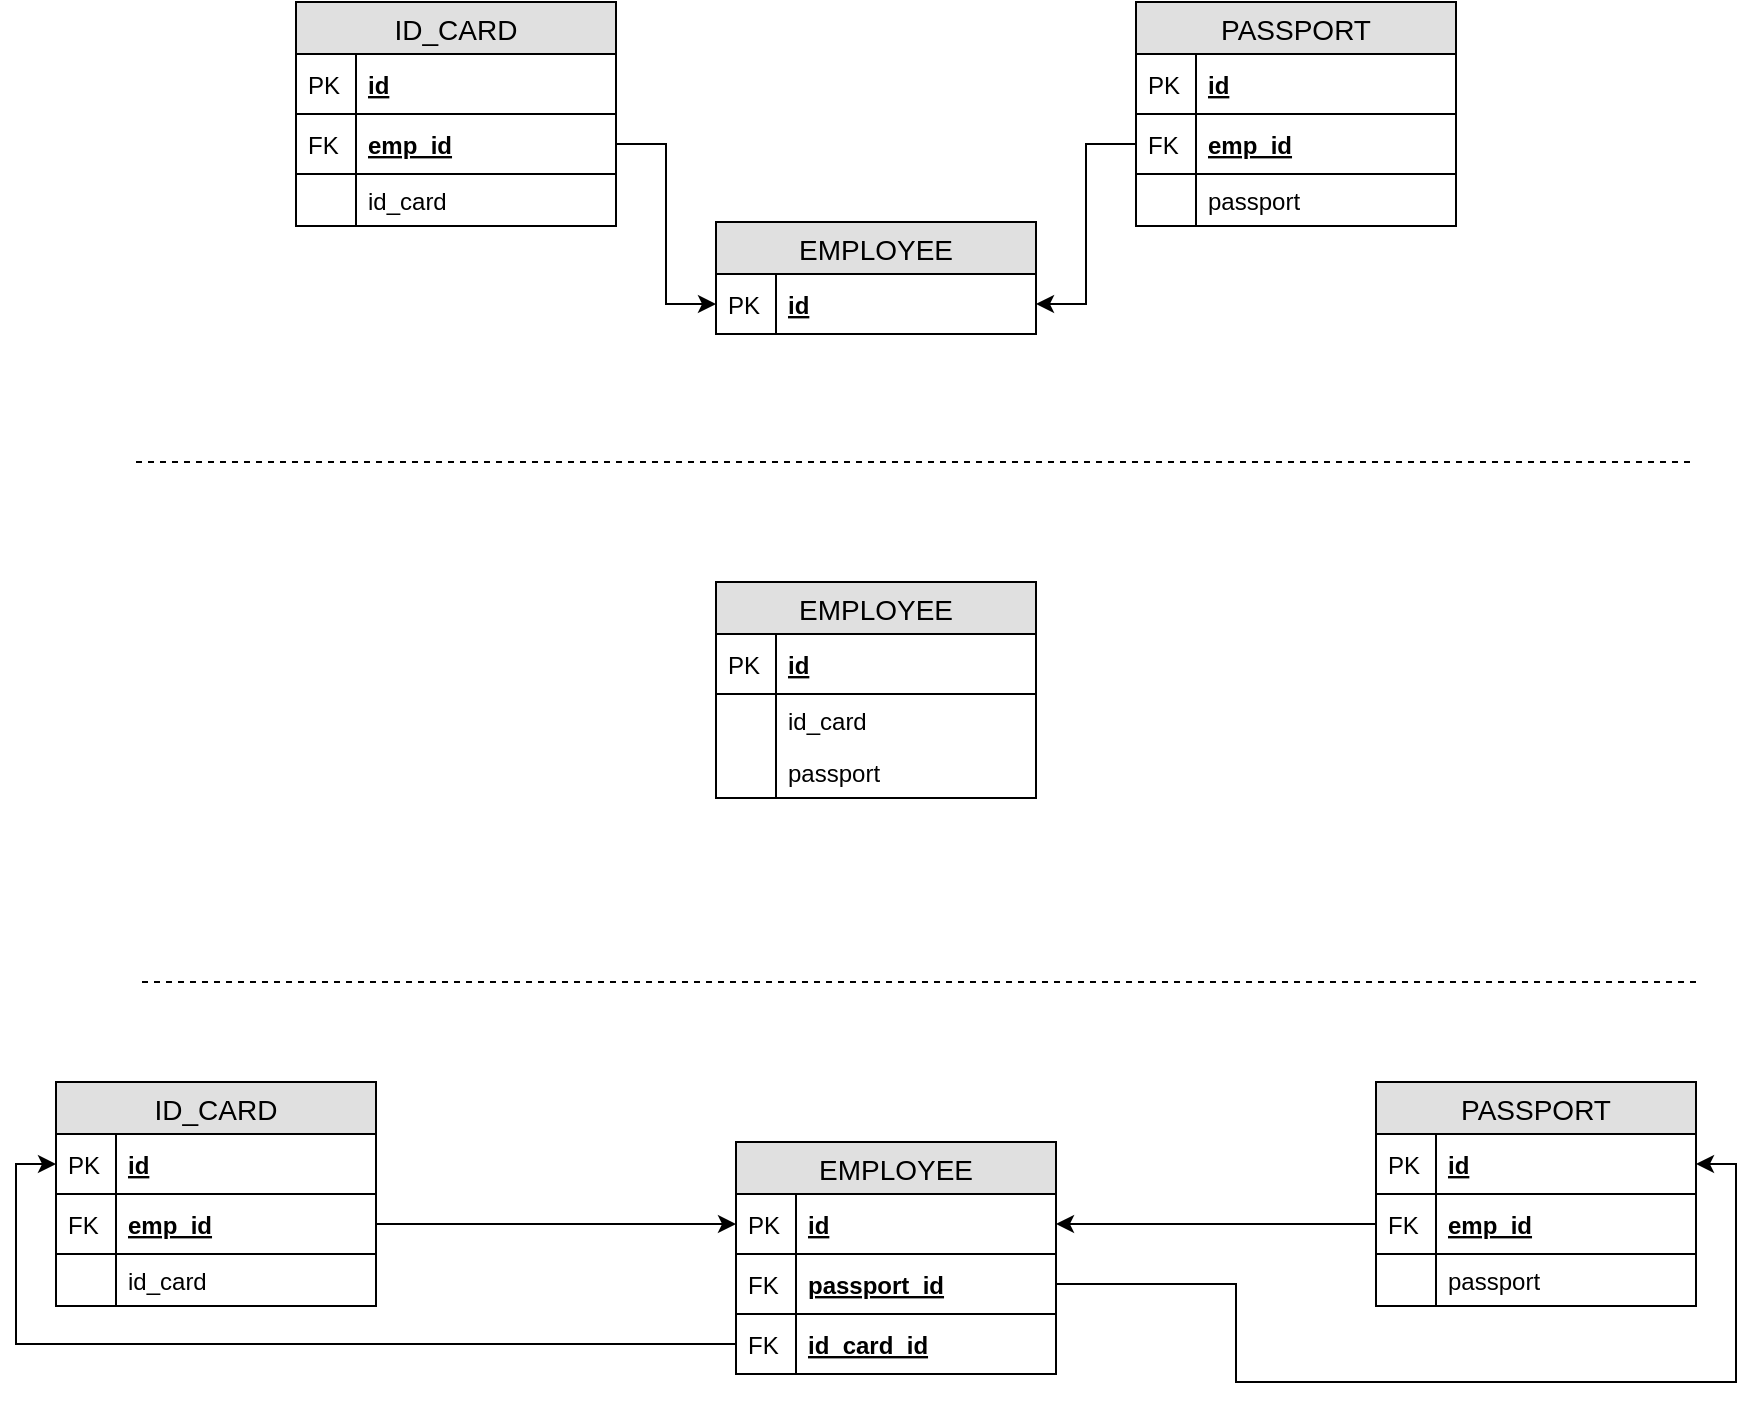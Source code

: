<mxfile version="12.7.9" type="google"><diagram id="K-MpJHEdSSAiBWQrpbCw" name="Page-1"><mxGraphModel dx="2235" dy="735" grid="1" gridSize="10" guides="1" tooltips="1" connect="1" arrows="1" fold="1" page="1" pageScale="1" pageWidth="850" pageHeight="1100" math="0" shadow="0"><root><mxCell id="0"/><mxCell id="1" parent="0"/><mxCell id="lYUmc8jHqtzmYGWY960f-1" value="EMPLOYEE" style="swimlane;fontStyle=0;childLayout=stackLayout;horizontal=1;startSize=26;fillColor=#e0e0e0;horizontalStack=0;resizeParent=1;resizeParentMax=0;resizeLast=0;collapsible=1;marginBottom=0;swimlaneFillColor=#ffffff;align=center;fontSize=14;" vertex="1" parent="1"><mxGeometry x="260" y="220" width="160" height="56" as="geometry"/></mxCell><mxCell id="lYUmc8jHqtzmYGWY960f-2" value="id" style="shape=partialRectangle;top=0;left=0;right=0;bottom=1;align=left;verticalAlign=middle;fillColor=none;spacingLeft=34;spacingRight=4;overflow=hidden;rotatable=0;points=[[0,0.5],[1,0.5]];portConstraint=eastwest;dropTarget=0;fontStyle=5;fontSize=12;" vertex="1" parent="lYUmc8jHqtzmYGWY960f-1"><mxGeometry y="26" width="160" height="30" as="geometry"/></mxCell><mxCell id="lYUmc8jHqtzmYGWY960f-3" value="PK" style="shape=partialRectangle;top=0;left=0;bottom=0;fillColor=none;align=left;verticalAlign=middle;spacingLeft=4;spacingRight=4;overflow=hidden;rotatable=0;points=[];portConstraint=eastwest;part=1;fontSize=12;" vertex="1" connectable="0" parent="lYUmc8jHqtzmYGWY960f-2"><mxGeometry width="30" height="30" as="geometry"/></mxCell><mxCell id="lYUmc8jHqtzmYGWY960f-8" value="ID_CARD" style="swimlane;fontStyle=0;childLayout=stackLayout;horizontal=1;startSize=26;fillColor=#e0e0e0;horizontalStack=0;resizeParent=1;resizeParentMax=0;resizeLast=0;collapsible=1;marginBottom=0;swimlaneFillColor=#ffffff;align=center;fontSize=14;" vertex="1" parent="1"><mxGeometry x="50" y="110" width="160" height="112" as="geometry"/></mxCell><mxCell id="lYUmc8jHqtzmYGWY960f-9" value="id" style="shape=partialRectangle;top=0;left=0;right=0;bottom=1;align=left;verticalAlign=middle;fillColor=none;spacingLeft=34;spacingRight=4;overflow=hidden;rotatable=0;points=[[0,0.5],[1,0.5]];portConstraint=eastwest;dropTarget=0;fontStyle=5;fontSize=12;" vertex="1" parent="lYUmc8jHqtzmYGWY960f-8"><mxGeometry y="26" width="160" height="30" as="geometry"/></mxCell><mxCell id="lYUmc8jHqtzmYGWY960f-10" value="PK" style="shape=partialRectangle;top=0;left=0;bottom=0;fillColor=none;align=left;verticalAlign=middle;spacingLeft=4;spacingRight=4;overflow=hidden;rotatable=0;points=[];portConstraint=eastwest;part=1;fontSize=12;" vertex="1" connectable="0" parent="lYUmc8jHqtzmYGWY960f-9"><mxGeometry width="30" height="30" as="geometry"/></mxCell><mxCell id="lYUmc8jHqtzmYGWY960f-14" value="emp_id" style="shape=partialRectangle;top=0;left=0;right=0;bottom=1;align=left;verticalAlign=middle;fillColor=none;spacingLeft=34;spacingRight=4;overflow=hidden;rotatable=0;points=[[0,0.5],[1,0.5]];portConstraint=eastwest;dropTarget=0;fontStyle=5;fontSize=12;" vertex="1" parent="lYUmc8jHqtzmYGWY960f-8"><mxGeometry y="56" width="160" height="30" as="geometry"/></mxCell><mxCell id="lYUmc8jHqtzmYGWY960f-15" value="FK" style="shape=partialRectangle;top=0;left=0;bottom=0;fillColor=none;align=left;verticalAlign=middle;spacingLeft=4;spacingRight=4;overflow=hidden;rotatable=0;points=[];portConstraint=eastwest;part=1;fontSize=12;" vertex="1" connectable="0" parent="lYUmc8jHqtzmYGWY960f-14"><mxGeometry width="30" height="30" as="geometry"/></mxCell><mxCell id="lYUmc8jHqtzmYGWY960f-26" value="id_card" style="shape=partialRectangle;top=0;left=0;right=0;bottom=0;align=left;verticalAlign=top;fillColor=none;spacingLeft=34;spacingRight=4;overflow=hidden;rotatable=0;points=[[0,0.5],[1,0.5]];portConstraint=eastwest;dropTarget=0;fontSize=12;" vertex="1" parent="lYUmc8jHqtzmYGWY960f-8"><mxGeometry y="86" width="160" height="26" as="geometry"/></mxCell><mxCell id="lYUmc8jHqtzmYGWY960f-27" value="" style="shape=partialRectangle;top=0;left=0;bottom=0;fillColor=none;align=left;verticalAlign=top;spacingLeft=4;spacingRight=4;overflow=hidden;rotatable=0;points=[];portConstraint=eastwest;part=1;fontSize=12;" vertex="1" connectable="0" parent="lYUmc8jHqtzmYGWY960f-26"><mxGeometry width="30" height="26" as="geometry"/></mxCell><mxCell id="lYUmc8jHqtzmYGWY960f-11" value="PASSPORT" style="swimlane;fontStyle=0;childLayout=stackLayout;horizontal=1;startSize=26;fillColor=#e0e0e0;horizontalStack=0;resizeParent=1;resizeParentMax=0;resizeLast=0;collapsible=1;marginBottom=0;swimlaneFillColor=#ffffff;align=center;fontSize=14;" vertex="1" parent="1"><mxGeometry x="470" y="110" width="160" height="112" as="geometry"/></mxCell><mxCell id="lYUmc8jHqtzmYGWY960f-12" value="id" style="shape=partialRectangle;top=0;left=0;right=0;bottom=1;align=left;verticalAlign=middle;fillColor=none;spacingLeft=34;spacingRight=4;overflow=hidden;rotatable=0;points=[[0,0.5],[1,0.5]];portConstraint=eastwest;dropTarget=0;fontStyle=5;fontSize=12;" vertex="1" parent="lYUmc8jHqtzmYGWY960f-11"><mxGeometry y="26" width="160" height="30" as="geometry"/></mxCell><mxCell id="lYUmc8jHqtzmYGWY960f-13" value="PK" style="shape=partialRectangle;top=0;left=0;bottom=0;fillColor=none;align=left;verticalAlign=middle;spacingLeft=4;spacingRight=4;overflow=hidden;rotatable=0;points=[];portConstraint=eastwest;part=1;fontSize=12;" vertex="1" connectable="0" parent="lYUmc8jHqtzmYGWY960f-12"><mxGeometry width="30" height="30" as="geometry"/></mxCell><mxCell id="lYUmc8jHqtzmYGWY960f-16" value="emp_id" style="shape=partialRectangle;top=0;left=0;right=0;bottom=1;align=left;verticalAlign=middle;fillColor=none;spacingLeft=34;spacingRight=4;overflow=hidden;rotatable=0;points=[[0,0.5],[1,0.5]];portConstraint=eastwest;dropTarget=0;fontStyle=5;fontSize=12;" vertex="1" parent="lYUmc8jHqtzmYGWY960f-11"><mxGeometry y="56" width="160" height="30" as="geometry"/></mxCell><mxCell id="lYUmc8jHqtzmYGWY960f-17" value="FK" style="shape=partialRectangle;top=0;left=0;bottom=0;fillColor=none;align=left;verticalAlign=middle;spacingLeft=4;spacingRight=4;overflow=hidden;rotatable=0;points=[];portConstraint=eastwest;part=1;fontSize=12;" vertex="1" connectable="0" parent="lYUmc8jHqtzmYGWY960f-16"><mxGeometry width="30" height="30" as="geometry"/></mxCell><mxCell id="lYUmc8jHqtzmYGWY960f-24" value="passport" style="shape=partialRectangle;top=0;left=0;right=0;bottom=0;align=left;verticalAlign=top;fillColor=none;spacingLeft=34;spacingRight=4;overflow=hidden;rotatable=0;points=[[0,0.5],[1,0.5]];portConstraint=eastwest;dropTarget=0;fontSize=12;" vertex="1" parent="lYUmc8jHqtzmYGWY960f-11"><mxGeometry y="86" width="160" height="26" as="geometry"/></mxCell><mxCell id="lYUmc8jHqtzmYGWY960f-25" value="" style="shape=partialRectangle;top=0;left=0;bottom=0;fillColor=none;align=left;verticalAlign=top;spacingLeft=4;spacingRight=4;overflow=hidden;rotatable=0;points=[];portConstraint=eastwest;part=1;fontSize=12;" vertex="1" connectable="0" parent="lYUmc8jHqtzmYGWY960f-24"><mxGeometry width="30" height="26" as="geometry"/></mxCell><mxCell id="lYUmc8jHqtzmYGWY960f-18" style="edgeStyle=orthogonalEdgeStyle;rounded=0;orthogonalLoop=1;jettySize=auto;html=1;exitX=1;exitY=0.5;exitDx=0;exitDy=0;entryX=0;entryY=0.5;entryDx=0;entryDy=0;" edge="1" parent="1" source="lYUmc8jHqtzmYGWY960f-14" target="lYUmc8jHqtzmYGWY960f-2"><mxGeometry relative="1" as="geometry"/></mxCell><mxCell id="lYUmc8jHqtzmYGWY960f-19" style="edgeStyle=orthogonalEdgeStyle;rounded=0;orthogonalLoop=1;jettySize=auto;html=1;exitX=0;exitY=0.5;exitDx=0;exitDy=0;entryX=1;entryY=0.5;entryDx=0;entryDy=0;" edge="1" parent="1" source="lYUmc8jHqtzmYGWY960f-16" target="lYUmc8jHqtzmYGWY960f-2"><mxGeometry relative="1" as="geometry"/></mxCell><mxCell id="lYUmc8jHqtzmYGWY960f-20" value="EMPLOYEE" style="swimlane;fontStyle=0;childLayout=stackLayout;horizontal=1;startSize=26;fillColor=#e0e0e0;horizontalStack=0;resizeParent=1;resizeParentMax=0;resizeLast=0;collapsible=1;marginBottom=0;swimlaneFillColor=#ffffff;align=center;fontSize=14;" vertex="1" parent="1"><mxGeometry x="260" y="400" width="160" height="108" as="geometry"/></mxCell><mxCell id="lYUmc8jHqtzmYGWY960f-21" value="id" style="shape=partialRectangle;top=0;left=0;right=0;bottom=1;align=left;verticalAlign=middle;fillColor=none;spacingLeft=34;spacingRight=4;overflow=hidden;rotatable=0;points=[[0,0.5],[1,0.5]];portConstraint=eastwest;dropTarget=0;fontStyle=5;fontSize=12;" vertex="1" parent="lYUmc8jHqtzmYGWY960f-20"><mxGeometry y="26" width="160" height="30" as="geometry"/></mxCell><mxCell id="lYUmc8jHqtzmYGWY960f-22" value="PK" style="shape=partialRectangle;top=0;left=0;bottom=0;fillColor=none;align=left;verticalAlign=middle;spacingLeft=4;spacingRight=4;overflow=hidden;rotatable=0;points=[];portConstraint=eastwest;part=1;fontSize=12;" vertex="1" connectable="0" parent="lYUmc8jHqtzmYGWY960f-21"><mxGeometry width="30" height="30" as="geometry"/></mxCell><mxCell id="lYUmc8jHqtzmYGWY960f-28" value="id_card" style="shape=partialRectangle;top=0;left=0;right=0;bottom=0;align=left;verticalAlign=top;fillColor=none;spacingLeft=34;spacingRight=4;overflow=hidden;rotatable=0;points=[[0,0.5],[1,0.5]];portConstraint=eastwest;dropTarget=0;fontSize=12;" vertex="1" parent="lYUmc8jHqtzmYGWY960f-20"><mxGeometry y="56" width="160" height="26" as="geometry"/></mxCell><mxCell id="lYUmc8jHqtzmYGWY960f-29" value="" style="shape=partialRectangle;top=0;left=0;bottom=0;fillColor=none;align=left;verticalAlign=top;spacingLeft=4;spacingRight=4;overflow=hidden;rotatable=0;points=[];portConstraint=eastwest;part=1;fontSize=12;" vertex="1" connectable="0" parent="lYUmc8jHqtzmYGWY960f-28"><mxGeometry width="30" height="26" as="geometry"/></mxCell><mxCell id="lYUmc8jHqtzmYGWY960f-30" value="passport" style="shape=partialRectangle;top=0;left=0;right=0;bottom=0;align=left;verticalAlign=top;fillColor=none;spacingLeft=34;spacingRight=4;overflow=hidden;rotatable=0;points=[[0,0.5],[1,0.5]];portConstraint=eastwest;dropTarget=0;fontSize=12;" vertex="1" parent="lYUmc8jHqtzmYGWY960f-20"><mxGeometry y="82" width="160" height="26" as="geometry"/></mxCell><mxCell id="lYUmc8jHqtzmYGWY960f-31" value="" style="shape=partialRectangle;top=0;left=0;bottom=0;fillColor=none;align=left;verticalAlign=top;spacingLeft=4;spacingRight=4;overflow=hidden;rotatable=0;points=[];portConstraint=eastwest;part=1;fontSize=12;" vertex="1" connectable="0" parent="lYUmc8jHqtzmYGWY960f-30"><mxGeometry width="30" height="26" as="geometry"/></mxCell><mxCell id="lYUmc8jHqtzmYGWY960f-32" value="EMPLOYEE" style="swimlane;fontStyle=0;childLayout=stackLayout;horizontal=1;startSize=26;fillColor=#e0e0e0;horizontalStack=0;resizeParent=1;resizeParentMax=0;resizeLast=0;collapsible=1;marginBottom=0;swimlaneFillColor=#ffffff;align=center;fontSize=14;" vertex="1" parent="1"><mxGeometry x="270" y="680" width="160" height="116" as="geometry"/></mxCell><mxCell id="lYUmc8jHqtzmYGWY960f-33" value="id" style="shape=partialRectangle;top=0;left=0;right=0;bottom=1;align=left;verticalAlign=middle;fillColor=none;spacingLeft=34;spacingRight=4;overflow=hidden;rotatable=0;points=[[0,0.5],[1,0.5]];portConstraint=eastwest;dropTarget=0;fontStyle=5;fontSize=12;" vertex="1" parent="lYUmc8jHqtzmYGWY960f-32"><mxGeometry y="26" width="160" height="30" as="geometry"/></mxCell><mxCell id="lYUmc8jHqtzmYGWY960f-34" value="PK" style="shape=partialRectangle;top=0;left=0;bottom=0;fillColor=none;align=left;verticalAlign=middle;spacingLeft=4;spacingRight=4;overflow=hidden;rotatable=0;points=[];portConstraint=eastwest;part=1;fontSize=12;" vertex="1" connectable="0" parent="lYUmc8jHqtzmYGWY960f-33"><mxGeometry width="30" height="30" as="geometry"/></mxCell><mxCell id="lYUmc8jHqtzmYGWY960f-51" value="passport_id" style="shape=partialRectangle;top=0;left=0;right=0;bottom=1;align=left;verticalAlign=middle;fillColor=none;spacingLeft=34;spacingRight=4;overflow=hidden;rotatable=0;points=[[0,0.5],[1,0.5]];portConstraint=eastwest;dropTarget=0;fontStyle=5;fontSize=12;" vertex="1" parent="lYUmc8jHqtzmYGWY960f-32"><mxGeometry y="56" width="160" height="30" as="geometry"/></mxCell><mxCell id="lYUmc8jHqtzmYGWY960f-52" value="FK" style="shape=partialRectangle;top=0;left=0;bottom=0;fillColor=none;align=left;verticalAlign=middle;spacingLeft=4;spacingRight=4;overflow=hidden;rotatable=0;points=[];portConstraint=eastwest;part=1;fontSize=12;" vertex="1" connectable="0" parent="lYUmc8jHqtzmYGWY960f-51"><mxGeometry width="30" height="30" as="geometry"/></mxCell><mxCell id="lYUmc8jHqtzmYGWY960f-53" value="id_card_id" style="shape=partialRectangle;top=0;left=0;right=0;bottom=1;align=left;verticalAlign=middle;fillColor=none;spacingLeft=34;spacingRight=4;overflow=hidden;rotatable=0;points=[[0,0.5],[1,0.5]];portConstraint=eastwest;dropTarget=0;fontStyle=5;fontSize=12;" vertex="1" parent="lYUmc8jHqtzmYGWY960f-32"><mxGeometry y="86" width="160" height="30" as="geometry"/></mxCell><mxCell id="lYUmc8jHqtzmYGWY960f-54" value="FK" style="shape=partialRectangle;top=0;left=0;bottom=0;fillColor=none;align=left;verticalAlign=middle;spacingLeft=4;spacingRight=4;overflow=hidden;rotatable=0;points=[];portConstraint=eastwest;part=1;fontSize=12;" vertex="1" connectable="0" parent="lYUmc8jHqtzmYGWY960f-53"><mxGeometry width="30" height="30" as="geometry"/></mxCell><mxCell id="lYUmc8jHqtzmYGWY960f-35" value="ID_CARD" style="swimlane;fontStyle=0;childLayout=stackLayout;horizontal=1;startSize=26;fillColor=#e0e0e0;horizontalStack=0;resizeParent=1;resizeParentMax=0;resizeLast=0;collapsible=1;marginBottom=0;swimlaneFillColor=#ffffff;align=center;fontSize=14;" vertex="1" parent="1"><mxGeometry x="-70" y="650" width="160" height="112" as="geometry"/></mxCell><mxCell id="lYUmc8jHqtzmYGWY960f-36" value="id" style="shape=partialRectangle;top=0;left=0;right=0;bottom=1;align=left;verticalAlign=middle;fillColor=none;spacingLeft=34;spacingRight=4;overflow=hidden;rotatable=0;points=[[0,0.5],[1,0.5]];portConstraint=eastwest;dropTarget=0;fontStyle=5;fontSize=12;" vertex="1" parent="lYUmc8jHqtzmYGWY960f-35"><mxGeometry y="26" width="160" height="30" as="geometry"/></mxCell><mxCell id="lYUmc8jHqtzmYGWY960f-37" value="PK" style="shape=partialRectangle;top=0;left=0;bottom=0;fillColor=none;align=left;verticalAlign=middle;spacingLeft=4;spacingRight=4;overflow=hidden;rotatable=0;points=[];portConstraint=eastwest;part=1;fontSize=12;" vertex="1" connectable="0" parent="lYUmc8jHqtzmYGWY960f-36"><mxGeometry width="30" height="30" as="geometry"/></mxCell><mxCell id="lYUmc8jHqtzmYGWY960f-38" value="emp_id" style="shape=partialRectangle;top=0;left=0;right=0;bottom=1;align=left;verticalAlign=middle;fillColor=none;spacingLeft=34;spacingRight=4;overflow=hidden;rotatable=0;points=[[0,0.5],[1,0.5]];portConstraint=eastwest;dropTarget=0;fontStyle=5;fontSize=12;" vertex="1" parent="lYUmc8jHqtzmYGWY960f-35"><mxGeometry y="56" width="160" height="30" as="geometry"/></mxCell><mxCell id="lYUmc8jHqtzmYGWY960f-39" value="FK" style="shape=partialRectangle;top=0;left=0;bottom=0;fillColor=none;align=left;verticalAlign=middle;spacingLeft=4;spacingRight=4;overflow=hidden;rotatable=0;points=[];portConstraint=eastwest;part=1;fontSize=12;" vertex="1" connectable="0" parent="lYUmc8jHqtzmYGWY960f-38"><mxGeometry width="30" height="30" as="geometry"/></mxCell><mxCell id="lYUmc8jHqtzmYGWY960f-40" value="id_card" style="shape=partialRectangle;top=0;left=0;right=0;bottom=0;align=left;verticalAlign=top;fillColor=none;spacingLeft=34;spacingRight=4;overflow=hidden;rotatable=0;points=[[0,0.5],[1,0.5]];portConstraint=eastwest;dropTarget=0;fontSize=12;" vertex="1" parent="lYUmc8jHqtzmYGWY960f-35"><mxGeometry y="86" width="160" height="26" as="geometry"/></mxCell><mxCell id="lYUmc8jHqtzmYGWY960f-41" value="" style="shape=partialRectangle;top=0;left=0;bottom=0;fillColor=none;align=left;verticalAlign=top;spacingLeft=4;spacingRight=4;overflow=hidden;rotatable=0;points=[];portConstraint=eastwest;part=1;fontSize=12;" vertex="1" connectable="0" parent="lYUmc8jHqtzmYGWY960f-40"><mxGeometry width="30" height="26" as="geometry"/></mxCell><mxCell id="lYUmc8jHqtzmYGWY960f-42" value="PASSPORT" style="swimlane;fontStyle=0;childLayout=stackLayout;horizontal=1;startSize=26;fillColor=#e0e0e0;horizontalStack=0;resizeParent=1;resizeParentMax=0;resizeLast=0;collapsible=1;marginBottom=0;swimlaneFillColor=#ffffff;align=center;fontSize=14;" vertex="1" parent="1"><mxGeometry x="590" y="650" width="160" height="112" as="geometry"/></mxCell><mxCell id="lYUmc8jHqtzmYGWY960f-43" value="id" style="shape=partialRectangle;top=0;left=0;right=0;bottom=1;align=left;verticalAlign=middle;fillColor=none;spacingLeft=34;spacingRight=4;overflow=hidden;rotatable=0;points=[[0,0.5],[1,0.5]];portConstraint=eastwest;dropTarget=0;fontStyle=5;fontSize=12;" vertex="1" parent="lYUmc8jHqtzmYGWY960f-42"><mxGeometry y="26" width="160" height="30" as="geometry"/></mxCell><mxCell id="lYUmc8jHqtzmYGWY960f-44" value="PK" style="shape=partialRectangle;top=0;left=0;bottom=0;fillColor=none;align=left;verticalAlign=middle;spacingLeft=4;spacingRight=4;overflow=hidden;rotatable=0;points=[];portConstraint=eastwest;part=1;fontSize=12;" vertex="1" connectable="0" parent="lYUmc8jHqtzmYGWY960f-43"><mxGeometry width="30" height="30" as="geometry"/></mxCell><mxCell id="lYUmc8jHqtzmYGWY960f-45" value="emp_id" style="shape=partialRectangle;top=0;left=0;right=0;bottom=1;align=left;verticalAlign=middle;fillColor=none;spacingLeft=34;spacingRight=4;overflow=hidden;rotatable=0;points=[[0,0.5],[1,0.5]];portConstraint=eastwest;dropTarget=0;fontStyle=5;fontSize=12;" vertex="1" parent="lYUmc8jHqtzmYGWY960f-42"><mxGeometry y="56" width="160" height="30" as="geometry"/></mxCell><mxCell id="lYUmc8jHqtzmYGWY960f-46" value="FK" style="shape=partialRectangle;top=0;left=0;bottom=0;fillColor=none;align=left;verticalAlign=middle;spacingLeft=4;spacingRight=4;overflow=hidden;rotatable=0;points=[];portConstraint=eastwest;part=1;fontSize=12;" vertex="1" connectable="0" parent="lYUmc8jHqtzmYGWY960f-45"><mxGeometry width="30" height="30" as="geometry"/></mxCell><mxCell id="lYUmc8jHqtzmYGWY960f-47" value="passport" style="shape=partialRectangle;top=0;left=0;right=0;bottom=0;align=left;verticalAlign=top;fillColor=none;spacingLeft=34;spacingRight=4;overflow=hidden;rotatable=0;points=[[0,0.5],[1,0.5]];portConstraint=eastwest;dropTarget=0;fontSize=12;" vertex="1" parent="lYUmc8jHqtzmYGWY960f-42"><mxGeometry y="86" width="160" height="26" as="geometry"/></mxCell><mxCell id="lYUmc8jHqtzmYGWY960f-48" value="" style="shape=partialRectangle;top=0;left=0;bottom=0;fillColor=none;align=left;verticalAlign=top;spacingLeft=4;spacingRight=4;overflow=hidden;rotatable=0;points=[];portConstraint=eastwest;part=1;fontSize=12;" vertex="1" connectable="0" parent="lYUmc8jHqtzmYGWY960f-47"><mxGeometry width="30" height="26" as="geometry"/></mxCell><mxCell id="lYUmc8jHqtzmYGWY960f-49" style="edgeStyle=orthogonalEdgeStyle;rounded=0;orthogonalLoop=1;jettySize=auto;html=1;exitX=1;exitY=0.5;exitDx=0;exitDy=0;entryX=0;entryY=0.5;entryDx=0;entryDy=0;" edge="1" parent="1" source="lYUmc8jHqtzmYGWY960f-38" target="lYUmc8jHqtzmYGWY960f-33"><mxGeometry relative="1" as="geometry"/></mxCell><mxCell id="lYUmc8jHqtzmYGWY960f-50" style="edgeStyle=orthogonalEdgeStyle;rounded=0;orthogonalLoop=1;jettySize=auto;html=1;exitX=0;exitY=0.5;exitDx=0;exitDy=0;entryX=1;entryY=0.5;entryDx=0;entryDy=0;" edge="1" parent="1" source="lYUmc8jHqtzmYGWY960f-45" target="lYUmc8jHqtzmYGWY960f-33"><mxGeometry relative="1" as="geometry"/></mxCell><mxCell id="lYUmc8jHqtzmYGWY960f-56" style="edgeStyle=orthogonalEdgeStyle;rounded=0;orthogonalLoop=1;jettySize=auto;html=1;exitX=1;exitY=0.5;exitDx=0;exitDy=0;entryX=1;entryY=0.5;entryDx=0;entryDy=0;" edge="1" parent="1" source="lYUmc8jHqtzmYGWY960f-51" target="lYUmc8jHqtzmYGWY960f-43"><mxGeometry relative="1" as="geometry"><Array as="points"><mxPoint x="520" y="751"/><mxPoint x="520" y="800"/><mxPoint x="770" y="800"/><mxPoint x="770" y="691"/></Array></mxGeometry></mxCell><mxCell id="lYUmc8jHqtzmYGWY960f-57" style="edgeStyle=orthogonalEdgeStyle;rounded=0;orthogonalLoop=1;jettySize=auto;html=1;exitX=0;exitY=0.5;exitDx=0;exitDy=0;entryX=0;entryY=0.5;entryDx=0;entryDy=0;" edge="1" parent="1" source="lYUmc8jHqtzmYGWY960f-53" target="lYUmc8jHqtzmYGWY960f-36"><mxGeometry relative="1" as="geometry"/></mxCell><mxCell id="lYUmc8jHqtzmYGWY960f-58" value="" style="endArrow=none;dashed=1;html=1;" edge="1" parent="1"><mxGeometry width="50" height="50" relative="1" as="geometry"><mxPoint x="-30" y="340" as="sourcePoint"/><mxPoint x="750" y="340" as="targetPoint"/></mxGeometry></mxCell><mxCell id="lYUmc8jHqtzmYGWY960f-59" value="" style="endArrow=none;dashed=1;html=1;" edge="1" parent="1"><mxGeometry width="50" height="50" relative="1" as="geometry"><mxPoint x="750" y="600" as="sourcePoint"/><mxPoint x="-30" y="600" as="targetPoint"/><Array as="points"><mxPoint x="-30" y="600"/></Array></mxGeometry></mxCell></root></mxGraphModel></diagram></mxfile>